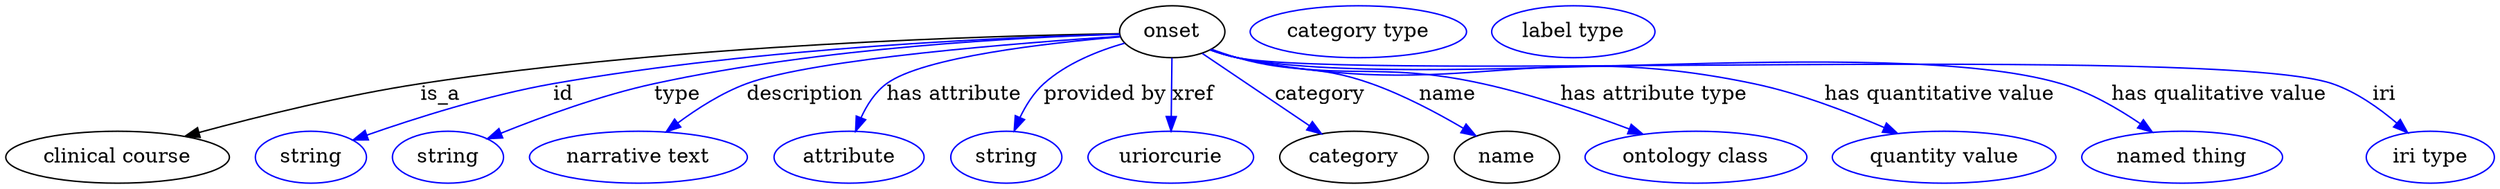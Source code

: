 digraph {
	graph [bb="0,0,1722.5,123"];
	node [label="\N"];
	onset	[height=0.5,
		label=onset,
		pos="806.34,105",
		width=1.011];
	"clinical course"	[height=0.5,
		pos="77.343,18",
		width=2.1484];
	onset -> "clinical course"	[label=is_a,
		lp="301.34,61.5",
		pos="e,124.03,32.479 769.94,103.62 684.95,102.29 467.03,96.257 287.34,69 234.69,61.013 175.78,46.486 133.79,35.141"];
	id	[color=blue,
		height=0.5,
		label=string,
		pos="211.34,18",
		width=1.0652];
	onset -> id	[color=blue,
		label=id,
		lp="386.34,61.5",
		pos="e,240.29,29.825 770.06,103.3 696.05,101.38 522.53,94.329 379.34,69 333.93,60.968 283.41,44.924 249.75,33.169",
		style=solid];
	type	[color=blue,
		height=0.5,
		label=string,
		pos="306.34,18",
		width=1.0652];
	onset -> type	[color=blue,
		label=type,
		lp="464.34,61.5",
		pos="e,333.52,30.794 770.07,103.32 704.91,101.47 564.05,94.575 448.34,69 411.59,60.876 371.25,46.068 342.99,34.668",
		style=solid];
	description	[color=blue,
		height=0.5,
		label="narrative text",
		pos="438.34,18",
		width=2.0943];
	onset -> description	[color=blue,
		label=description,
		lp="551.84,61.5",
		pos="e,457.03,35.594 770.27,101.88 702.32,97.535 557.99,86.523 511.34,69 494.71,62.752 478.21,51.943 465.11,41.97",
		style=solid];
	"has attribute"	[color=blue,
		height=0.5,
		label=attribute,
		pos="583.34,18",
		width=1.4443];
	onset -> "has attribute"	[color=blue,
		label="has attribute",
		lp="655.34,61.5",
		pos="e,587.54,35.971 770.59,101.51 720.7,97.405 633.45,87.737 608.34,69 600.54,63.181 595.02,54.25 591.18,45.537",
		style=solid];
	"provided by"	[color=blue,
		height=0.5,
		label=string,
		pos="691.34,18",
		width=1.0652];
	onset -> "provided by"	[color=blue,
		label="provided by",
		lp="759.84,61.5",
		pos="e,696.79,36.267 773.26,97.042 755.04,91.832 733.01,83.108 717.34,69 710.26,62.627 704.81,53.869 700.77,45.463",
		style=solid];
	xref	[color=blue,
		height=0.5,
		label=uriorcurie,
		pos="805.34,18",
		width=1.5887];
	onset -> xref	[color=blue,
		label=xref,
		lp="820.84,61.5",
		pos="e,805.55,36.175 806.14,86.799 806,75.163 805.82,59.548 805.66,46.237",
		style=solid];
	category	[height=0.5,
		pos="932.34,18",
		width=1.4263];
	onset -> category	[color=blue,
		label=category,
		lp="908.84,61.5",
		pos="e,909.8,34.205 827.15,89.964 847.35,76.333 878.28,55.474 901.37,39.893",
		style=solid];
	name	[height=0.5,
		pos="1038.3,18",
		width=1.011];
	onset -> name	[color=blue,
		label=name,
		lp="997.34,61.5",
		pos="e,1017.2,32.636 833.7,92.819 839.47,90.702 845.56,88.64 851.34,87 891.85,75.519 904.65,83.041 944.34,69 966.75,61.073 990.36,48.495 \
1008.3,37.937",
		style=solid];
	"has attribute type"	[color=blue,
		height=0.5,
		label="ontology class",
		pos="1169.3,18",
		width=2.1304];
	onset -> "has attribute type"	[color=blue,
		label="has attribute type",
		lp="1140.3,61.5",
		pos="e,1132.6,33.951 833.12,92.607 839.03,90.452 845.33,88.429 851.34,87 925.26,69.431 947.12,85.258 1021.3,69 1056.2,61.362 1094.4,48.36 \
1123.2,37.53",
		style=solid];
	"has quantitative value"	[color=blue,
		height=0.5,
		label="quantity value",
		pos="1341.3,18",
		width=2.1484];
	onset -> "has quantitative value"	[color=blue,
		label="has quantitative value",
		lp="1338.3,61.5",
		pos="e,1309.1,34.464 833.06,92.354 838.98,90.215 845.29,88.262 851.34,87 1007.3,54.457 1053.4,101.61 1209.3,69 1240.6,62.461 1274.3,49.618 \
1299.8,38.586",
		style=solid];
	"has qualitative value"	[color=blue,
		height=0.5,
		label="named thing",
		pos="1506.3,18",
		width=1.9318];
	onset -> "has qualitative value"	[color=blue,
		label="has qualitative value",
		lp="1531.8,61.5",
		pos="e,1485.6,35.402 832.57,92.442 838.62,90.24 845.12,88.238 851.34,87 975.86,62.232 1300.5,104.6 1422.3,69 1442,63.272 1461.7,51.875 \
1477.1,41.408",
		style=solid];
	iri	[color=blue,
		height=0.5,
		label="iri type",
		pos="1678.3,18",
		width=1.2277];
	onset -> iri	[color=blue,
		label=iri,
		lp="1646.3,61.5",
		pos="e,1662.7,34.934 832.56,92.406 838.62,90.205 845.11,88.214 851.34,87 934.14,70.865 1530.5,96.245 1610.3,69 1627,63.332 1642.9,52.024 \
1655.2,41.593",
		style=solid];
	"named thing_category"	[color=blue,
		height=0.5,
		label="category type",
		pos="935.34,105",
		width=2.0762];
	attribute_name	[color=blue,
		height=0.5,
		label="label type",
		pos="1084.3,105",
		width=1.5707];
}

